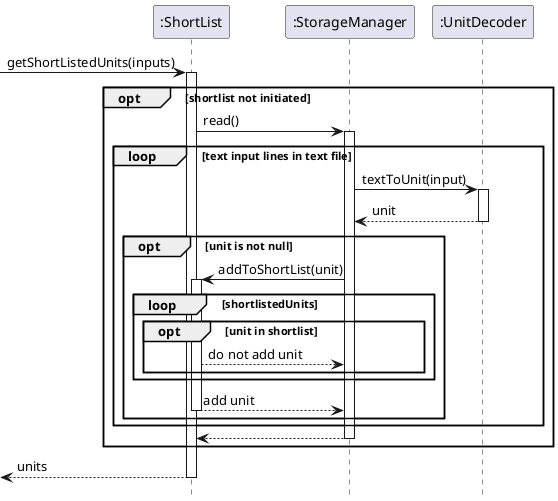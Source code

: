 @startuml
'https://plantuml.com/sequence-diagram
hide footbox
[-> ":ShortList": getShortListedUnits(inputs)
activate ":ShortList"
opt shortlist not initiated
    ":ShortList" -> ":StorageManager": read()
    activate ":StorageManager"
    loop text input lines in text file
        ":StorageManager" -> ":UnitDecoder": textToUnit(input)
        activate ":UnitDecoder"
        ":StorageManager" <-- ":UnitDecoder": unit
        deactivate ":UnitDecoder"
        opt unit is not null
            ":StorageManager" -> ":ShortList": addToShortList(unit)
            activate ":ShortList"
            loop shortlistedUnits
            opt unit in shortlist
            ":ShortList" --> ":StorageManager": do not add unit
            end
            end
            ":ShortList" --> ":StorageManager": add unit
            deactivate ":ShortList"
        end
    end
    ":ShortList" <-- ":StorageManager"
    deactivate ":StorageManager"
end
[<-- ":ShortList": units
deactivate ":ShortList"
@enduml